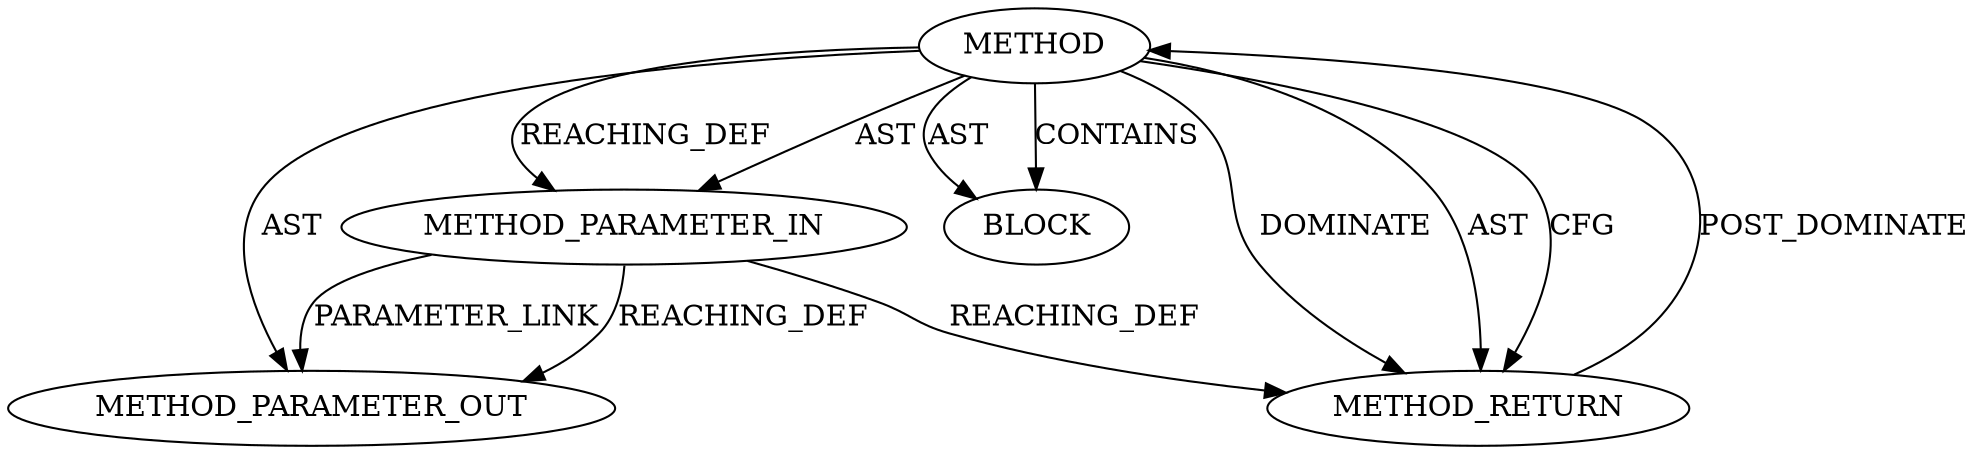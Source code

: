 digraph {
  22037 [label=METHOD_PARAMETER_OUT ORDER=1 CODE="p1" IS_VARIADIC=false TYPE_FULL_NAME="ANY" EVALUATION_STRATEGY="BY_VALUE" INDEX=1 NAME="p1"]
  20069 [label=METHOD AST_PARENT_TYPE="NAMESPACE_BLOCK" AST_PARENT_FULL_NAME="<global>" ORDER=0 CODE="<empty>" FULL_NAME="netdev_notifier_info_to_dev" IS_EXTERNAL=true FILENAME="<empty>" SIGNATURE="" NAME="netdev_notifier_info_to_dev"]
  20070 [label=METHOD_PARAMETER_IN ORDER=1 CODE="p1" IS_VARIADIC=false TYPE_FULL_NAME="ANY" EVALUATION_STRATEGY="BY_VALUE" INDEX=1 NAME="p1"]
  20071 [label=BLOCK ORDER=1 ARGUMENT_INDEX=1 CODE="<empty>" TYPE_FULL_NAME="ANY"]
  20072 [label=METHOD_RETURN ORDER=2 CODE="RET" TYPE_FULL_NAME="ANY" EVALUATION_STRATEGY="BY_VALUE"]
  20069 -> 20071 [label=AST ]
  20069 -> 20072 [label=DOMINATE ]
  20070 -> 22037 [label=PARAMETER_LINK ]
  20070 -> 22037 [label=REACHING_DEF VARIABLE="p1"]
  20069 -> 20070 [label=REACHING_DEF VARIABLE=""]
  20069 -> 20072 [label=AST ]
  20069 -> 22037 [label=AST ]
  20069 -> 20071 [label=CONTAINS ]
  20072 -> 20069 [label=POST_DOMINATE ]
  20069 -> 20072 [label=CFG ]
  20070 -> 20072 [label=REACHING_DEF VARIABLE="p1"]
  20069 -> 20070 [label=AST ]
}
